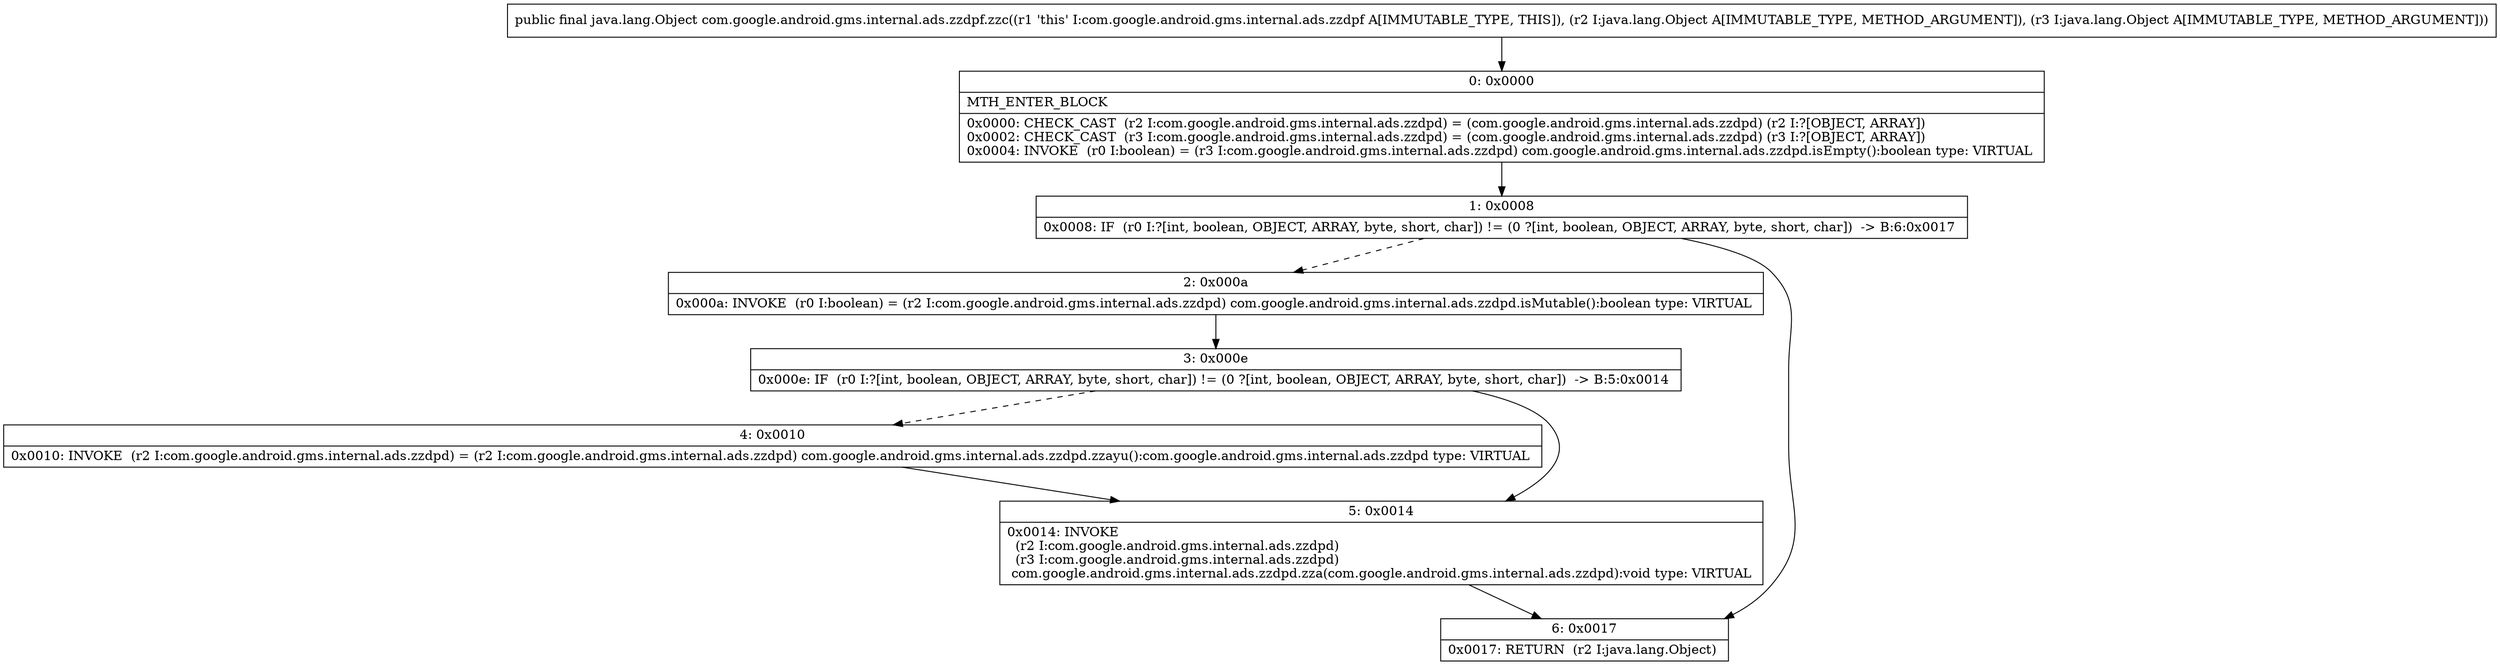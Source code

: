 digraph "CFG forcom.google.android.gms.internal.ads.zzdpf.zzc(Ljava\/lang\/Object;Ljava\/lang\/Object;)Ljava\/lang\/Object;" {
Node_0 [shape=record,label="{0\:\ 0x0000|MTH_ENTER_BLOCK\l|0x0000: CHECK_CAST  (r2 I:com.google.android.gms.internal.ads.zzdpd) = (com.google.android.gms.internal.ads.zzdpd) (r2 I:?[OBJECT, ARRAY]) \l0x0002: CHECK_CAST  (r3 I:com.google.android.gms.internal.ads.zzdpd) = (com.google.android.gms.internal.ads.zzdpd) (r3 I:?[OBJECT, ARRAY]) \l0x0004: INVOKE  (r0 I:boolean) = (r3 I:com.google.android.gms.internal.ads.zzdpd) com.google.android.gms.internal.ads.zzdpd.isEmpty():boolean type: VIRTUAL \l}"];
Node_1 [shape=record,label="{1\:\ 0x0008|0x0008: IF  (r0 I:?[int, boolean, OBJECT, ARRAY, byte, short, char]) != (0 ?[int, boolean, OBJECT, ARRAY, byte, short, char])  \-\> B:6:0x0017 \l}"];
Node_2 [shape=record,label="{2\:\ 0x000a|0x000a: INVOKE  (r0 I:boolean) = (r2 I:com.google.android.gms.internal.ads.zzdpd) com.google.android.gms.internal.ads.zzdpd.isMutable():boolean type: VIRTUAL \l}"];
Node_3 [shape=record,label="{3\:\ 0x000e|0x000e: IF  (r0 I:?[int, boolean, OBJECT, ARRAY, byte, short, char]) != (0 ?[int, boolean, OBJECT, ARRAY, byte, short, char])  \-\> B:5:0x0014 \l}"];
Node_4 [shape=record,label="{4\:\ 0x0010|0x0010: INVOKE  (r2 I:com.google.android.gms.internal.ads.zzdpd) = (r2 I:com.google.android.gms.internal.ads.zzdpd) com.google.android.gms.internal.ads.zzdpd.zzayu():com.google.android.gms.internal.ads.zzdpd type: VIRTUAL \l}"];
Node_5 [shape=record,label="{5\:\ 0x0014|0x0014: INVOKE  \l  (r2 I:com.google.android.gms.internal.ads.zzdpd)\l  (r3 I:com.google.android.gms.internal.ads.zzdpd)\l com.google.android.gms.internal.ads.zzdpd.zza(com.google.android.gms.internal.ads.zzdpd):void type: VIRTUAL \l}"];
Node_6 [shape=record,label="{6\:\ 0x0017|0x0017: RETURN  (r2 I:java.lang.Object) \l}"];
MethodNode[shape=record,label="{public final java.lang.Object com.google.android.gms.internal.ads.zzdpf.zzc((r1 'this' I:com.google.android.gms.internal.ads.zzdpf A[IMMUTABLE_TYPE, THIS]), (r2 I:java.lang.Object A[IMMUTABLE_TYPE, METHOD_ARGUMENT]), (r3 I:java.lang.Object A[IMMUTABLE_TYPE, METHOD_ARGUMENT])) }"];
MethodNode -> Node_0;
Node_0 -> Node_1;
Node_1 -> Node_2[style=dashed];
Node_1 -> Node_6;
Node_2 -> Node_3;
Node_3 -> Node_4[style=dashed];
Node_3 -> Node_5;
Node_4 -> Node_5;
Node_5 -> Node_6;
}

